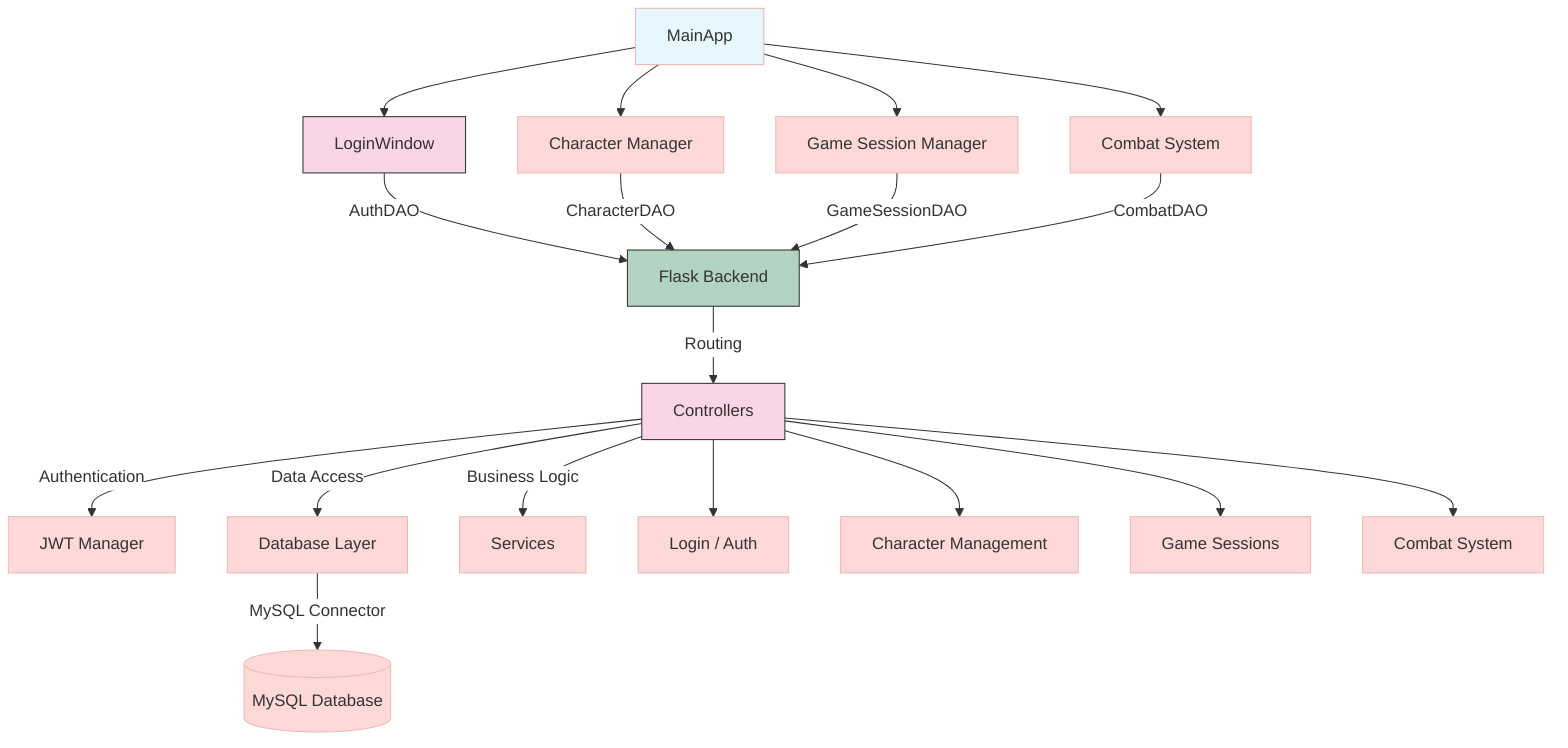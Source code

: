 %%{init: {'theme': 'base', 'themeVariables': { 'primaryColor': '#ffd8d8', 'edgeLabelBackground':'#ffffff', 'backgroundColor': '#ffffff', 'nodeTextColor': '#333333', 'lineColor': '#333333', 'arrowheadColor': '#333333'}}}%%
graph TD
    %% Frontend %%
    A[MainApp] --> B[LoginWindow]
    A --> C[Character Manager]
    A --> D[Game Session Manager]
    A --> E[Combat System]
    
    B -->|AuthDAO| F[Backend]
    C -->|CharacterDAO| F
    D -->|GameSessionDAO| F
    E -->|CombatDAO| F

    %% Backend %%
    F[Flask Backend] -->|Routing| G[Controllers]
    G -->|Authentication| H[JWT Manager]
    G -->|Data Access| I[Database Layer]
    G -->|Business Logic| J[Services]

    %% Database %%
    I -->|MySQL Connector| K[(MySQL Database)]
    
    %% Simplified Routes %%
    G --> L[Login / Auth]
    G --> M[Character Management]
    G --> N[Game Sessions]
    G --> O[Combat System]

    %% Styling %%
    style A fill:#e6f7ff
    style B fill:#f9d5e5,stroke:#333
    style F fill:#b2d3c2,stroke:#333
    style G fill:#f9d5e5,stroke:#333